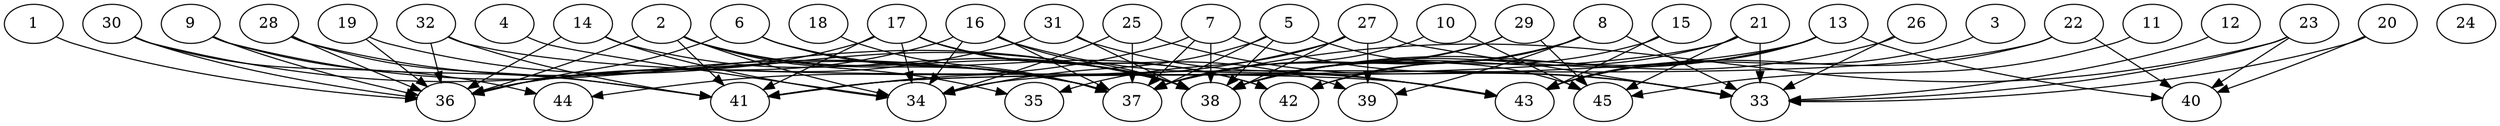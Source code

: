 // DAG automatically generated by daggen at Thu Oct  3 14:07:24 2019
// ./daggen --dot -n 45 --ccr 0.4 --fat 0.9 --regular 0.9 --density 0.5 --mindata 5242880 --maxdata 52428800 
digraph G {
  1 [size="114352640", alpha="0.15", expect_size="45741056"] 
  1 -> 36 [size ="45741056"]
  2 [size="41638400", alpha="0.16", expect_size="16655360"] 
  2 -> 34 [size ="16655360"]
  2 -> 35 [size ="16655360"]
  2 -> 36 [size ="16655360"]
  2 -> 37 [size ="16655360"]
  2 -> 38 [size ="16655360"]
  2 -> 41 [size ="16655360"]
  3 [size="28354560", alpha="0.04", expect_size="11341824"] 
  3 -> 43 [size ="11341824"]
  4 [size="70801920", alpha="0.17", expect_size="28320768"] 
  4 -> 34 [size ="28320768"]
  5 [size="38210560", alpha="0.20", expect_size="15284224"] 
  5 -> 34 [size ="15284224"]
  5 -> 37 [size ="15284224"]
  5 -> 38 [size ="15284224"]
  5 -> 45 [size ="15284224"]
  6 [size="29632000", alpha="0.09", expect_size="11852800"] 
  6 -> 36 [size ="11852800"]
  6 -> 37 [size ="11852800"]
  6 -> 42 [size ="11852800"]
  7 [size="111178240", alpha="0.05", expect_size="44471296"] 
  7 -> 33 [size ="44471296"]
  7 -> 37 [size ="44471296"]
  7 -> 38 [size ="44471296"]
  7 -> 44 [size ="44471296"]
  8 [size="78384640", alpha="0.01", expect_size="31353856"] 
  8 -> 33 [size ="31353856"]
  8 -> 37 [size ="31353856"]
  8 -> 38 [size ="31353856"]
  8 -> 39 [size ="31353856"]
  8 -> 42 [size ="31353856"]
  9 [size="19637760", alpha="0.05", expect_size="7855104"] 
  9 -> 36 [size ="7855104"]
  9 -> 37 [size ="7855104"]
  9 -> 41 [size ="7855104"]
  10 [size="73786880", alpha="0.01", expect_size="29514752"] 
  10 -> 37 [size ="29514752"]
  10 -> 45 [size ="29514752"]
  11 [size="118561280", alpha="0.03", expect_size="47424512"] 
  11 -> 45 [size ="47424512"]
  12 [size="89794560", alpha="0.06", expect_size="35917824"] 
  12 -> 33 [size ="35917824"]
  13 [size="67909120", alpha="0.15", expect_size="27163648"] 
  13 -> 38 [size ="27163648"]
  13 -> 40 [size ="27163648"]
  13 -> 41 [size ="27163648"]
  13 -> 42 [size ="27163648"]
  13 -> 43 [size ="27163648"]
  14 [size="91284480", alpha="0.14", expect_size="36513792"] 
  14 -> 34 [size ="36513792"]
  14 -> 36 [size ="36513792"]
  14 -> 38 [size ="36513792"]
  15 [size="72629760", alpha="0.11", expect_size="29051904"] 
  15 -> 38 [size ="29051904"]
  15 -> 43 [size ="29051904"]
  16 [size="70208000", alpha="0.11", expect_size="28083200"] 
  16 -> 34 [size ="28083200"]
  16 -> 36 [size ="28083200"]
  16 -> 37 [size ="28083200"]
  16 -> 38 [size ="28083200"]
  16 -> 43 [size ="28083200"]
  17 [size="121006080", alpha="0.13", expect_size="48402432"] 
  17 -> 34 [size ="48402432"]
  17 -> 36 [size ="48402432"]
  17 -> 38 [size ="48402432"]
  17 -> 39 [size ="48402432"]
  17 -> 41 [size ="48402432"]
  17 -> 42 [size ="48402432"]
  18 [size="33116160", alpha="0.07", expect_size="13246464"] 
  18 -> 37 [size ="13246464"]
  19 [size="36730880", alpha="0.13", expect_size="14692352"] 
  19 -> 36 [size ="14692352"]
  19 -> 38 [size ="14692352"]
  20 [size="64545280", alpha="0.12", expect_size="25818112"] 
  20 -> 33 [size ="25818112"]
  20 -> 40 [size ="25818112"]
  21 [size="72995840", alpha="0.09", expect_size="29198336"] 
  21 -> 33 [size ="29198336"]
  21 -> 38 [size ="29198336"]
  21 -> 41 [size ="29198336"]
  21 -> 45 [size ="29198336"]
  22 [size="88880640", alpha="0.10", expect_size="35552256"] 
  22 -> 34 [size ="35552256"]
  22 -> 40 [size ="35552256"]
  22 -> 43 [size ="35552256"]
  23 [size="122677760", alpha="0.14", expect_size="49071104"] 
  23 -> 33 [size ="49071104"]
  23 -> 37 [size ="49071104"]
  23 -> 40 [size ="49071104"]
  24 [size="90926080", alpha="0.08", expect_size="36370432"] 
  25 [size="54888960", alpha="0.06", expect_size="21955584"] 
  25 -> 33 [size ="21955584"]
  25 -> 34 [size ="21955584"]
  25 -> 37 [size ="21955584"]
  26 [size="118699520", alpha="0.07", expect_size="47479808"] 
  26 -> 33 [size ="47479808"]
  26 -> 38 [size ="47479808"]
  27 [size="65776640", alpha="0.05", expect_size="26310656"] 
  27 -> 33 [size ="26310656"]
  27 -> 35 [size ="26310656"]
  27 -> 38 [size ="26310656"]
  27 -> 39 [size ="26310656"]
  27 -> 41 [size ="26310656"]
  28 [size="22801920", alpha="0.13", expect_size="9120768"] 
  28 -> 36 [size ="9120768"]
  28 -> 38 [size ="9120768"]
  28 -> 41 [size ="9120768"]
  29 [size="66882560", alpha="0.03", expect_size="26753024"] 
  29 -> 37 [size ="26753024"]
  29 -> 38 [size ="26753024"]
  29 -> 45 [size ="26753024"]
  30 [size="25684480", alpha="0.03", expect_size="10273792"] 
  30 -> 36 [size ="10273792"]
  30 -> 37 [size ="10273792"]
  30 -> 44 [size ="10273792"]
  31 [size="99087360", alpha="0.01", expect_size="39634944"] 
  31 -> 36 [size ="39634944"]
  31 -> 38 [size ="39634944"]
  31 -> 43 [size ="39634944"]
  32 [size="34447360", alpha="0.12", expect_size="13778944"] 
  32 -> 36 [size ="13778944"]
  32 -> 41 [size ="13778944"]
  32 -> 43 [size ="13778944"]
  33 [size="96222720", alpha="0.12", expect_size="38489088"] 
  34 [size="63731200", alpha="0.05", expect_size="25492480"] 
  35 [size="112634880", alpha="0.08", expect_size="45053952"] 
  36 [size="32107520", alpha="0.02", expect_size="12843008"] 
  37 [size="74606080", alpha="0.13", expect_size="29842432"] 
  38 [size="102272000", alpha="0.08", expect_size="40908800"] 
  39 [size="62420480", alpha="0.07", expect_size="24968192"] 
  40 [size="79546880", alpha="0.14", expect_size="31818752"] 
  41 [size="96366080", alpha="0.12", expect_size="38546432"] 
  42 [size="100369920", alpha="0.03", expect_size="40147968"] 
  43 [size="50286080", alpha="0.12", expect_size="20114432"] 
  44 [size="118873600", alpha="0.14", expect_size="47549440"] 
  45 [size="30425600", alpha="0.03", expect_size="12170240"] 
}
